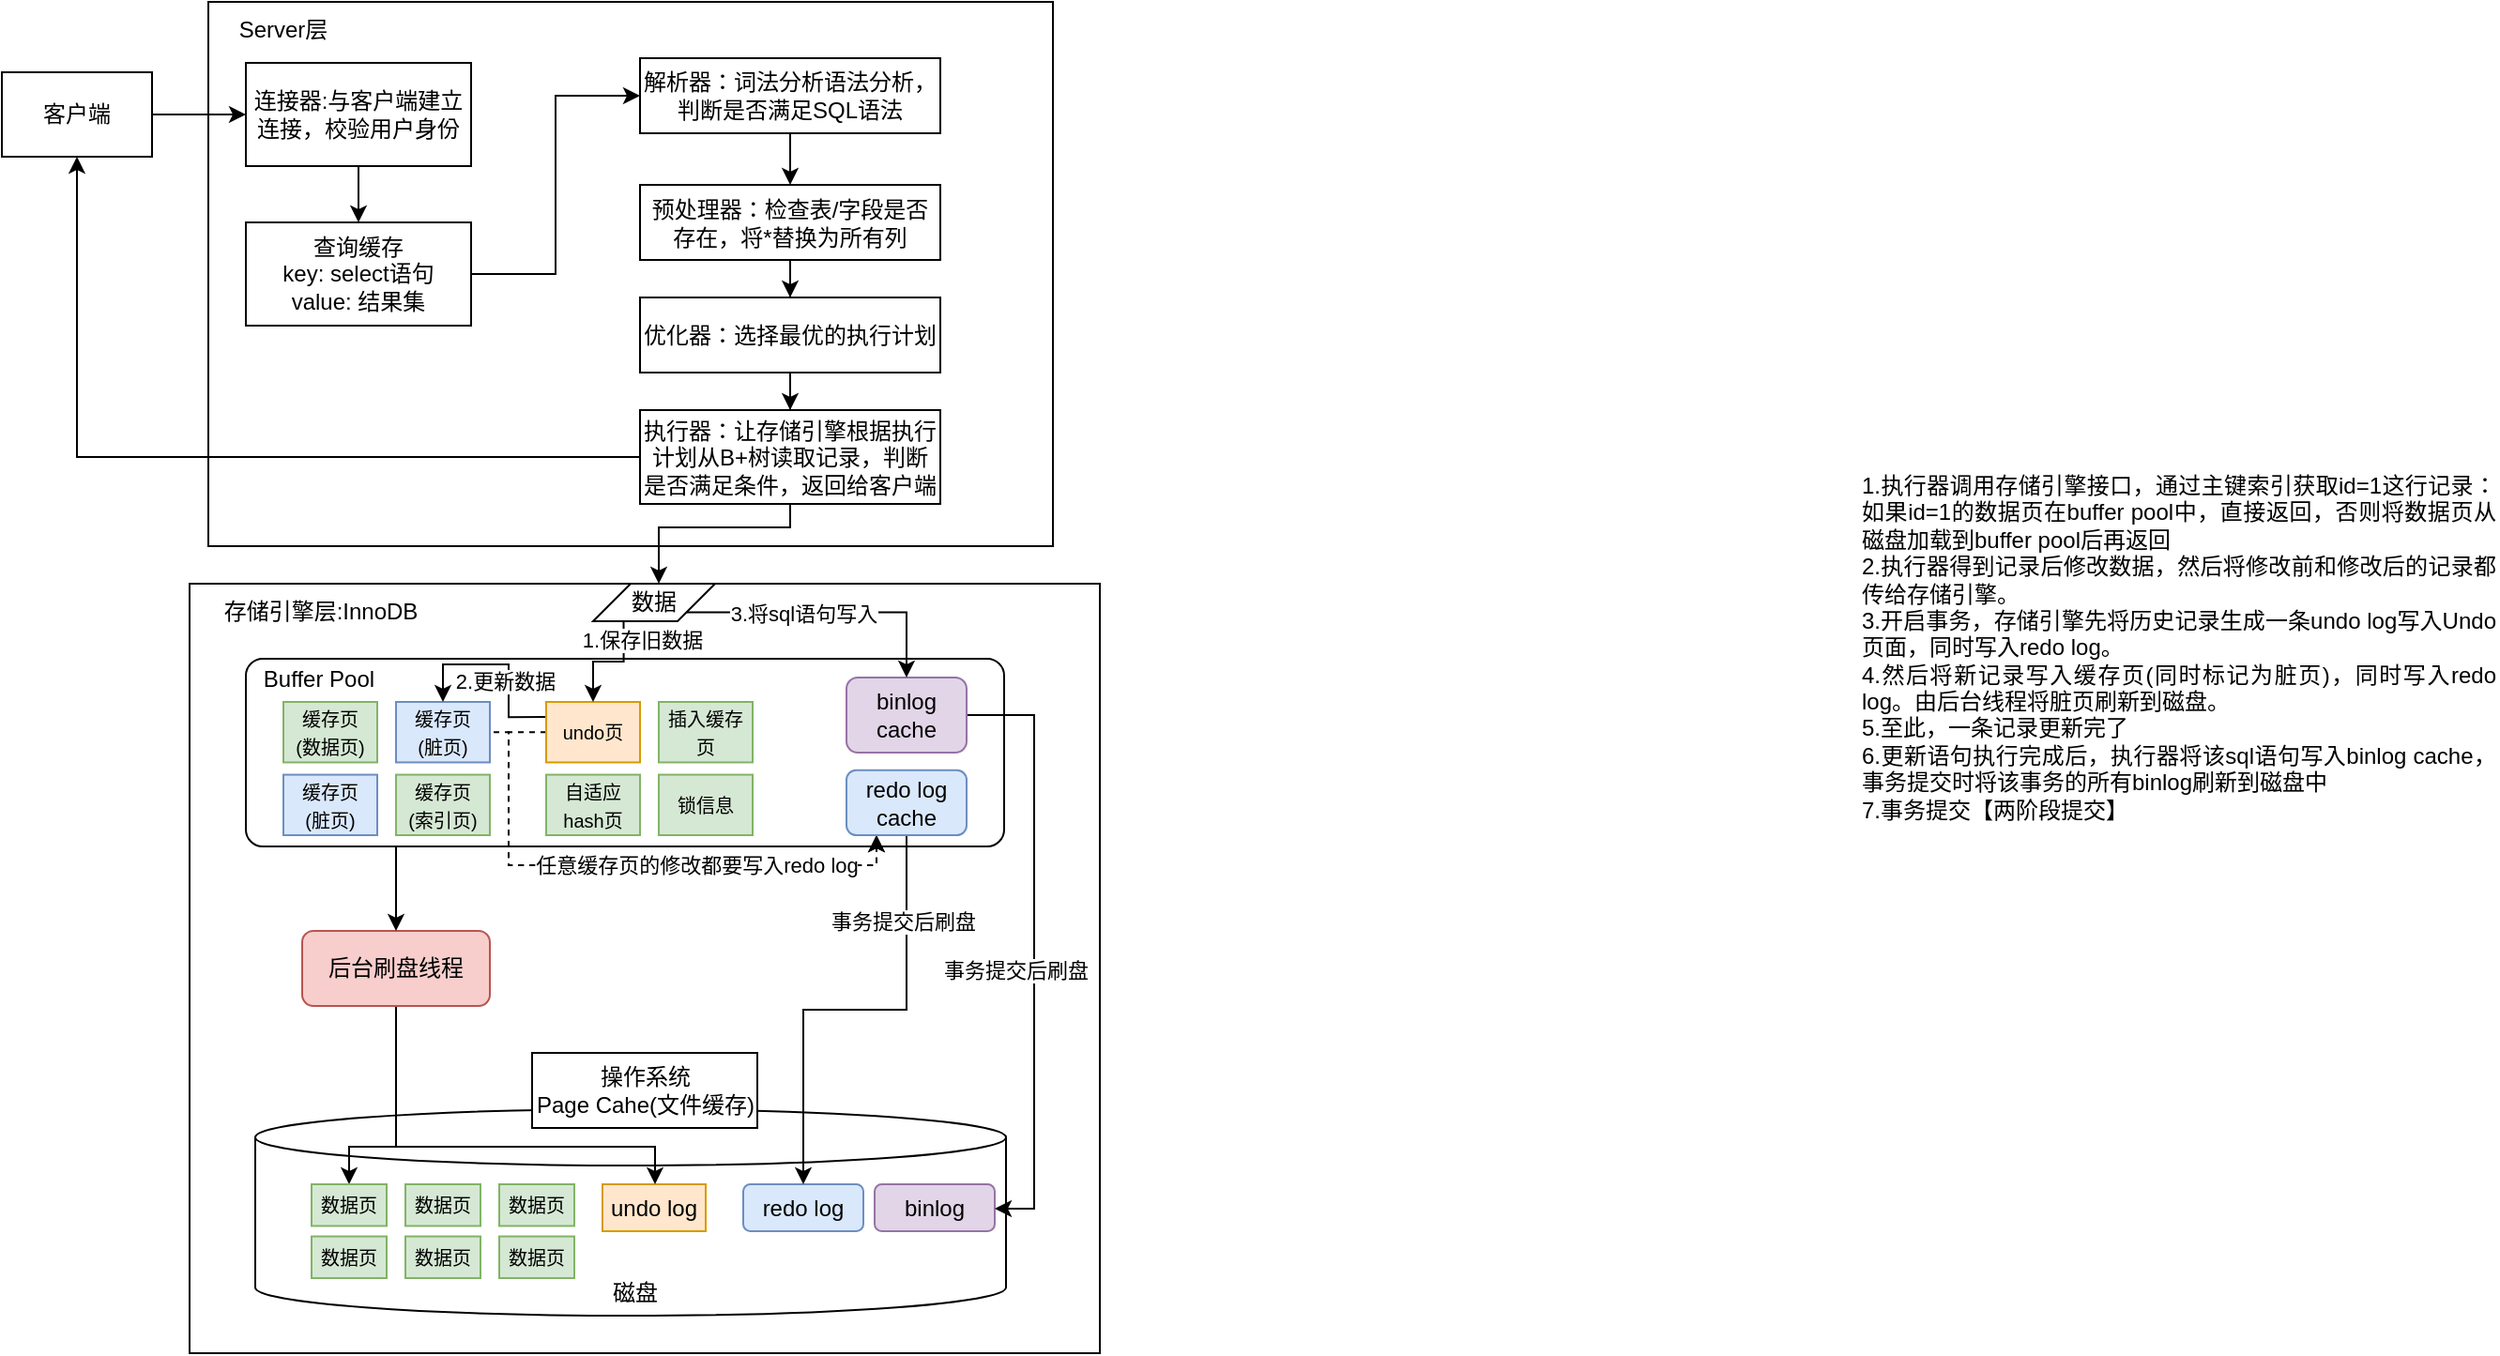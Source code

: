 <mxfile version="22.1.5" type="github">
  <diagram name="第 1 页" id="HqVkvYskfNYnTDdMrRLA">
    <mxGraphModel dx="1302" dy="462" grid="0" gridSize="10" guides="1" tooltips="1" connect="1" arrows="1" fold="1" page="0" pageScale="1" pageWidth="827" pageHeight="1169" background="none" math="0" shadow="0">
      <root>
        <mxCell id="0" />
        <mxCell id="1" parent="0" />
        <mxCell id="Hn--LBSwQNR10zAx2Buf-3" value="" style="rounded=0;whiteSpace=wrap;html=1;" parent="1" vertex="1">
          <mxGeometry x="60" y="10" width="450" height="290" as="geometry" />
        </mxCell>
        <mxCell id="Hn--LBSwQNR10zAx2Buf-4" value="" style="rounded=0;whiteSpace=wrap;html=1;" parent="1" vertex="1">
          <mxGeometry x="50" y="320" width="485" height="410" as="geometry" />
        </mxCell>
        <mxCell id="Hn--LBSwQNR10zAx2Buf-5" value="Server层" style="text;html=1;strokeColor=none;fillColor=none;align=center;verticalAlign=middle;whiteSpace=wrap;rounded=0;" parent="1" vertex="1">
          <mxGeometry x="70" y="10" width="60" height="30" as="geometry" />
        </mxCell>
        <mxCell id="Hn--LBSwQNR10zAx2Buf-6" value="存储引擎层:InnoDB" style="text;html=1;strokeColor=none;fillColor=none;align=center;verticalAlign=middle;whiteSpace=wrap;rounded=0;" parent="1" vertex="1">
          <mxGeometry x="65" y="320" width="110" height="30" as="geometry" />
        </mxCell>
        <mxCell id="jFpza9jx79DIbtN-fyIl-36" value="" style="edgeStyle=orthogonalEdgeStyle;rounded=0;orthogonalLoop=1;jettySize=auto;html=1;" edge="1" parent="1" source="Hn--LBSwQNR10zAx2Buf-7" target="jFpza9jx79DIbtN-fyIl-35">
          <mxGeometry relative="1" as="geometry" />
        </mxCell>
        <mxCell id="Hn--LBSwQNR10zAx2Buf-7" value="连接器:与客户端建立连接，校验用户身份" style="rounded=0;whiteSpace=wrap;html=1;" parent="1" vertex="1">
          <mxGeometry x="80" y="42.5" width="120" height="55" as="geometry" />
        </mxCell>
        <mxCell id="Hn--LBSwQNR10zAx2Buf-40" style="edgeStyle=orthogonalEdgeStyle;rounded=0;orthogonalLoop=1;jettySize=auto;html=1;exitX=1;exitY=0.5;exitDx=0;exitDy=0;entryX=0;entryY=0.5;entryDx=0;entryDy=0;" parent="1" source="Hn--LBSwQNR10zAx2Buf-8" target="Hn--LBSwQNR10zAx2Buf-7" edge="1">
          <mxGeometry relative="1" as="geometry" />
        </mxCell>
        <mxCell id="Hn--LBSwQNR10zAx2Buf-8" value="客户端" style="rounded=0;whiteSpace=wrap;html=1;" parent="1" vertex="1">
          <mxGeometry x="-50" y="47.5" width="80" height="45" as="geometry" />
        </mxCell>
        <mxCell id="Hn--LBSwQNR10zAx2Buf-10" value="" style="shape=cylinder3;whiteSpace=wrap;html=1;boundedLbl=1;backgroundOutline=1;size=15;" parent="1" vertex="1">
          <mxGeometry x="85" y="600" width="400" height="110" as="geometry" />
        </mxCell>
        <mxCell id="Hn--LBSwQNR10zAx2Buf-39" value="" style="edgeStyle=orthogonalEdgeStyle;rounded=0;orthogonalLoop=1;jettySize=auto;html=1;" parent="1" source="Hn--LBSwQNR10zAx2Buf-37" target="Hn--LBSwQNR10zAx2Buf-38" edge="1">
          <mxGeometry relative="1" as="geometry" />
        </mxCell>
        <mxCell id="Hn--LBSwQNR10zAx2Buf-37" value="解析器：词法分析语法分析，判断是否满足SQL语法" style="rounded=0;whiteSpace=wrap;html=1;" parent="1" vertex="1">
          <mxGeometry x="290" y="40" width="160" height="40" as="geometry" />
        </mxCell>
        <mxCell id="Hn--LBSwQNR10zAx2Buf-45" style="edgeStyle=orthogonalEdgeStyle;rounded=0;orthogonalLoop=1;jettySize=auto;html=1;" parent="1" source="Hn--LBSwQNR10zAx2Buf-38" target="Hn--LBSwQNR10zAx2Buf-42" edge="1">
          <mxGeometry relative="1" as="geometry" />
        </mxCell>
        <mxCell id="Hn--LBSwQNR10zAx2Buf-38" value="预处理器：检查表/字段是否存在，将*替换为所有列" style="whiteSpace=wrap;html=1;rounded=0;" parent="1" vertex="1">
          <mxGeometry x="290" y="107.5" width="160" height="40" as="geometry" />
        </mxCell>
        <mxCell id="Hn--LBSwQNR10zAx2Buf-46" style="edgeStyle=orthogonalEdgeStyle;rounded=0;orthogonalLoop=1;jettySize=auto;html=1;" parent="1" source="Hn--LBSwQNR10zAx2Buf-42" target="Hn--LBSwQNR10zAx2Buf-43" edge="1">
          <mxGeometry relative="1" as="geometry" />
        </mxCell>
        <mxCell id="Hn--LBSwQNR10zAx2Buf-42" value="优化器：选择最优的执行计划" style="whiteSpace=wrap;html=1;rounded=0;" parent="1" vertex="1">
          <mxGeometry x="290" y="167.5" width="160" height="40" as="geometry" />
        </mxCell>
        <mxCell id="Hn--LBSwQNR10zAx2Buf-48" style="edgeStyle=orthogonalEdgeStyle;rounded=0;orthogonalLoop=1;jettySize=auto;html=1;entryX=0.5;entryY=1;entryDx=0;entryDy=0;" parent="1" source="Hn--LBSwQNR10zAx2Buf-43" target="Hn--LBSwQNR10zAx2Buf-8" edge="1">
          <mxGeometry relative="1" as="geometry" />
        </mxCell>
        <mxCell id="Hn--LBSwQNR10zAx2Buf-43" value="执行器：让存储引擎根据执行计划从B+树读取记录，判断是否满足条件，返回给客户端" style="whiteSpace=wrap;html=1;rounded=0;" parent="1" vertex="1">
          <mxGeometry x="290" y="227.5" width="160" height="50" as="geometry" />
        </mxCell>
        <mxCell id="Hn--LBSwQNR10zAx2Buf-49" style="edgeStyle=orthogonalEdgeStyle;rounded=0;orthogonalLoop=1;jettySize=auto;html=1;" parent="1" source="Hn--LBSwQNR10zAx2Buf-43" edge="1">
          <mxGeometry relative="1" as="geometry">
            <mxPoint x="300" y="320" as="targetPoint" />
            <Array as="points">
              <mxPoint x="370" y="290" />
              <mxPoint x="300" y="290" />
            </Array>
          </mxGeometry>
        </mxCell>
        <mxCell id="jFpza9jx79DIbtN-fyIl-16" value="磁盘" style="text;html=1;strokeColor=none;fillColor=none;align=center;verticalAlign=middle;whiteSpace=wrap;rounded=0;" vertex="1" parent="1">
          <mxGeometry x="245" y="685" width="85" height="25" as="geometry" />
        </mxCell>
        <mxCell id="jFpza9jx79DIbtN-fyIl-17" value="redo log" style="rounded=1;whiteSpace=wrap;html=1;fillColor=#dae8fc;strokeColor=#6c8ebf;" vertex="1" parent="1">
          <mxGeometry x="345" y="640" width="64" height="25" as="geometry" />
        </mxCell>
        <mxCell id="jFpza9jx79DIbtN-fyIl-18" value="undo log" style="rounded=0;whiteSpace=wrap;html=1;fillColor=#ffe6cc;strokeColor=#d79b00;" vertex="1" parent="1">
          <mxGeometry x="270" y="640" width="55" height="25" as="geometry" />
        </mxCell>
        <mxCell id="jFpza9jx79DIbtN-fyIl-20" value="binlog" style="rounded=1;whiteSpace=wrap;html=1;fillColor=#e1d5e7;strokeColor=#9673a6;" vertex="1" parent="1">
          <mxGeometry x="415" y="640" width="64" height="25" as="geometry" />
        </mxCell>
        <mxCell id="jFpza9jx79DIbtN-fyIl-45" style="edgeStyle=orthogonalEdgeStyle;rounded=0;orthogonalLoop=1;jettySize=auto;html=1;entryX=0.5;entryY=0;entryDx=0;entryDy=0;" edge="1" parent="1" source="jFpza9jx79DIbtN-fyIl-23" target="jFpza9jx79DIbtN-fyIl-3">
          <mxGeometry relative="1" as="geometry">
            <Array as="points">
              <mxPoint x="160" y="620" />
              <mxPoint x="135" y="620" />
            </Array>
          </mxGeometry>
        </mxCell>
        <mxCell id="jFpza9jx79DIbtN-fyIl-72" style="edgeStyle=orthogonalEdgeStyle;rounded=0;orthogonalLoop=1;jettySize=auto;html=1;exitX=0.5;exitY=1;exitDx=0;exitDy=0;" edge="1" parent="1" source="jFpza9jx79DIbtN-fyIl-23" target="jFpza9jx79DIbtN-fyIl-18">
          <mxGeometry relative="1" as="geometry">
            <Array as="points">
              <mxPoint x="160" y="620" />
              <mxPoint x="298" y="620" />
            </Array>
          </mxGeometry>
        </mxCell>
        <mxCell id="jFpza9jx79DIbtN-fyIl-23" value="后台刷盘线程" style="rounded=1;whiteSpace=wrap;html=1;arcSize=15;fillColor=#f8cecc;strokeColor=#b85450;" vertex="1" parent="1">
          <mxGeometry x="110" y="505" width="100" height="40" as="geometry" />
        </mxCell>
        <mxCell id="jFpza9jx79DIbtN-fyIl-24" value="" style="group" vertex="1" connectable="0" parent="1">
          <mxGeometry x="115" y="640" width="140" height="50" as="geometry" />
        </mxCell>
        <mxCell id="jFpza9jx79DIbtN-fyIl-3" value="&lt;font style=&quot;font-size: 10px;&quot;&gt;数据页&lt;/font&gt;" style="rounded=0;whiteSpace=wrap;html=1;fillColor=#d5e8d4;strokeColor=#82b366;" vertex="1" parent="jFpza9jx79DIbtN-fyIl-24">
          <mxGeometry width="40" height="22.222" as="geometry" />
        </mxCell>
        <mxCell id="jFpza9jx79DIbtN-fyIl-4" value="&lt;font style=&quot;font-size: 10px;&quot;&gt;数据页&lt;/font&gt;" style="rounded=0;whiteSpace=wrap;html=1;fillColor=#d5e8d4;strokeColor=#82b366;" vertex="1" parent="jFpza9jx79DIbtN-fyIl-24">
          <mxGeometry x="50" width="40" height="22.222" as="geometry" />
        </mxCell>
        <mxCell id="jFpza9jx79DIbtN-fyIl-5" value="&lt;font style=&quot;font-size: 10px;&quot;&gt;数据页&lt;/font&gt;" style="rounded=0;whiteSpace=wrap;html=1;fillColor=#d5e8d4;strokeColor=#82b366;" vertex="1" parent="jFpza9jx79DIbtN-fyIl-24">
          <mxGeometry x="100" width="40" height="22.222" as="geometry" />
        </mxCell>
        <mxCell id="jFpza9jx79DIbtN-fyIl-12" value="&lt;font style=&quot;font-size: 10px;&quot;&gt;数据页&lt;/font&gt;" style="rounded=0;whiteSpace=wrap;html=1;fillColor=#d5e8d4;strokeColor=#82b366;" vertex="1" parent="jFpza9jx79DIbtN-fyIl-24">
          <mxGeometry y="27.778" width="40" height="22.222" as="geometry" />
        </mxCell>
        <mxCell id="jFpza9jx79DIbtN-fyIl-13" value="&lt;font style=&quot;font-size: 10px;&quot;&gt;数据页&lt;/font&gt;" style="rounded=0;whiteSpace=wrap;html=1;fillColor=#d5e8d4;strokeColor=#82b366;" vertex="1" parent="jFpza9jx79DIbtN-fyIl-24">
          <mxGeometry x="50" y="27.778" width="40" height="22.222" as="geometry" />
        </mxCell>
        <mxCell id="jFpza9jx79DIbtN-fyIl-14" value="&lt;font style=&quot;font-size: 10px;&quot;&gt;数据页&lt;/font&gt;" style="rounded=0;whiteSpace=wrap;html=1;fillColor=#d5e8d4;strokeColor=#82b366;" vertex="1" parent="jFpza9jx79DIbtN-fyIl-24">
          <mxGeometry x="100" y="27.778" width="40" height="22.222" as="geometry" />
        </mxCell>
        <mxCell id="jFpza9jx79DIbtN-fyIl-34" value="操作系统 &lt;br&gt;Page Cahe(文件缓存)" style="rounded=0;whiteSpace=wrap;html=1;" vertex="1" parent="1">
          <mxGeometry x="232.5" y="570" width="120" height="40" as="geometry" />
        </mxCell>
        <mxCell id="jFpza9jx79DIbtN-fyIl-39" style="edgeStyle=orthogonalEdgeStyle;rounded=0;orthogonalLoop=1;jettySize=auto;html=1;entryX=0;entryY=0.5;entryDx=0;entryDy=0;" edge="1" parent="1" source="jFpza9jx79DIbtN-fyIl-35" target="Hn--LBSwQNR10zAx2Buf-37">
          <mxGeometry relative="1" as="geometry" />
        </mxCell>
        <mxCell id="jFpza9jx79DIbtN-fyIl-35" value="查询缓存&lt;br&gt;key: select语句&lt;br&gt;value: 结果集" style="rounded=0;whiteSpace=wrap;html=1;" vertex="1" parent="1">
          <mxGeometry x="80" y="127.5" width="120" height="55" as="geometry" />
        </mxCell>
        <mxCell id="jFpza9jx79DIbtN-fyIl-46" value="&lt;div style=&quot;text-align: justify;&quot;&gt;&lt;span style=&quot;background-color: initial;&quot;&gt;1.执行器调用存储引擎接口，通过主键索引获取id=1这行记录：如果id=1的数据页在buffer pool中，直接返回，否则将数据页从磁盘加载到buffer pool后再返回&lt;/span&gt;&lt;/div&gt;&lt;div style=&quot;text-align: justify;&quot;&gt;&lt;span style=&quot;background-color: initial;&quot;&gt;2.执行器得到记录后修改数据，然后将修改前和修改后的记录都传给存储引擎。&lt;/span&gt;&lt;/div&gt;&lt;div style=&quot;text-align: justify;&quot;&gt;&lt;span style=&quot;background-color: initial;&quot;&gt;3.开启事务，存储引擎先将历史记录生成一条undo log写入Undo页面，同时写入redo log。&lt;/span&gt;&lt;/div&gt;&lt;div style=&quot;text-align: justify;&quot;&gt;&lt;span style=&quot;background-color: initial;&quot;&gt;4.然后将新记录写入缓存页(同时标记为脏页)，同时写入redo log。由后台线程将脏页刷新到磁盘。&lt;/span&gt;&lt;/div&gt;&lt;div style=&quot;text-align: justify;&quot;&gt;&lt;span style=&quot;background-color: initial;&quot;&gt;5.至此，一条记录更新完了&lt;/span&gt;&lt;/div&gt;&lt;div style=&quot;text-align: justify;&quot;&gt;&lt;span style=&quot;background-color: initial;&quot;&gt;6.更新语句执行完成后，执行器将该sql语句写入binlog cache，事务提交时将该事务的所有binlog刷新到磁盘中&lt;/span&gt;&lt;/div&gt;&lt;div style=&quot;text-align: justify;&quot;&gt;&lt;span style=&quot;background-color: initial;&quot;&gt;7.事务提交【两阶段提交】&lt;/span&gt;&lt;/div&gt;" style="text;html=1;strokeColor=none;fillColor=none;align=center;verticalAlign=middle;whiteSpace=wrap;rounded=0;" vertex="1" parent="1">
          <mxGeometry x="940" y="254" width="340" height="200" as="geometry" />
        </mxCell>
        <mxCell id="jFpza9jx79DIbtN-fyIl-74" style="edgeStyle=orthogonalEdgeStyle;rounded=0;orthogonalLoop=1;jettySize=auto;html=1;exitX=0.25;exitY=1;exitDx=0;exitDy=0;entryX=0.5;entryY=0;entryDx=0;entryDy=0;" edge="1" parent="1" source="jFpza9jx79DIbtN-fyIl-1" target="jFpza9jx79DIbtN-fyIl-23">
          <mxGeometry relative="1" as="geometry">
            <Array as="points">
              <mxPoint x="160" y="460" />
            </Array>
          </mxGeometry>
        </mxCell>
        <mxCell id="jFpza9jx79DIbtN-fyIl-1" value="" style="rounded=1;whiteSpace=wrap;html=1;arcSize=9;" vertex="1" parent="1">
          <mxGeometry x="80" y="360" width="404" height="100" as="geometry" />
        </mxCell>
        <mxCell id="jFpza9jx79DIbtN-fyIl-27" value="&lt;font style=&quot;font-size: 10px;&quot;&gt;缓存页&lt;br&gt;(数据页)&lt;br&gt;&lt;/font&gt;" style="rounded=0;whiteSpace=wrap;html=1;fillColor=#d5e8d4;strokeColor=#82b366;" vertex="1" parent="1">
          <mxGeometry x="100" y="383" width="50" height="32.22" as="geometry" />
        </mxCell>
        <mxCell id="jFpza9jx79DIbtN-fyIl-65" style="edgeStyle=orthogonalEdgeStyle;rounded=0;orthogonalLoop=1;jettySize=auto;html=1;exitX=1;exitY=0.5;exitDx=0;exitDy=0;entryX=0.25;entryY=1;entryDx=0;entryDy=0;dashed=1;" edge="1" parent="1" target="jFpza9jx79DIbtN-fyIl-49">
          <mxGeometry relative="1" as="geometry">
            <mxPoint x="206" y="399.11" as="sourcePoint" />
            <mxPoint x="398" y="445.347" as="targetPoint" />
            <Array as="points">
              <mxPoint x="220" y="399" />
              <mxPoint x="220" y="470" />
              <mxPoint x="416" y="470" />
            </Array>
          </mxGeometry>
        </mxCell>
        <mxCell id="jFpza9jx79DIbtN-fyIl-28" value="&lt;font style=&quot;font-size: 10px;&quot;&gt;缓存页&lt;br&gt;(脏页)&lt;/font&gt;" style="rounded=0;whiteSpace=wrap;html=1;fillColor=#dae8fc;strokeColor=#6c8ebf;" vertex="1" parent="1">
          <mxGeometry x="160" y="383" width="50" height="32.22" as="geometry" />
        </mxCell>
        <mxCell id="jFpza9jx79DIbtN-fyIl-2" value="Buffer Pool" style="text;html=1;strokeColor=none;fillColor=none;align=center;verticalAlign=middle;whiteSpace=wrap;rounded=0;" vertex="1" parent="1">
          <mxGeometry x="79" y="356" width="80" height="30" as="geometry" />
        </mxCell>
        <mxCell id="jFpza9jx79DIbtN-fyIl-32" value="&lt;font style=&quot;font-size: 10px;&quot;&gt;缓存页&lt;br&gt;(索引页)&lt;br&gt;&lt;/font&gt;" style="rounded=0;whiteSpace=wrap;html=1;fillColor=#d5e8d4;strokeColor=#82b366;" vertex="1" parent="1">
          <mxGeometry x="160" y="421.78" width="50" height="32.22" as="geometry" />
        </mxCell>
        <mxCell id="jFpza9jx79DIbtN-fyIl-33" value="&lt;font style=&quot;font-size: 10px;&quot;&gt;缓存页&lt;br&gt;(脏页)&lt;/font&gt;" style="rounded=0;whiteSpace=wrap;html=1;fillColor=#dae8fc;strokeColor=#6c8ebf;" vertex="1" parent="1">
          <mxGeometry x="100" y="421.78" width="50" height="32.22" as="geometry" />
        </mxCell>
        <mxCell id="jFpza9jx79DIbtN-fyIl-62" style="edgeStyle=orthogonalEdgeStyle;rounded=0;orthogonalLoop=1;jettySize=auto;html=1;exitX=0;exitY=0.25;exitDx=0;exitDy=0;entryX=0.5;entryY=0;entryDx=0;entryDy=0;" edge="1" parent="1" source="jFpza9jx79DIbtN-fyIl-40" target="jFpza9jx79DIbtN-fyIl-28">
          <mxGeometry relative="1" as="geometry" />
        </mxCell>
        <mxCell id="jFpza9jx79DIbtN-fyIl-63" value="2.更新数据" style="edgeLabel;html=1;align=center;verticalAlign=middle;resizable=0;points=[];" vertex="1" connectable="0" parent="jFpza9jx79DIbtN-fyIl-62">
          <mxGeometry x="-0.236" y="2" relative="1" as="geometry">
            <mxPoint as="offset" />
          </mxGeometry>
        </mxCell>
        <mxCell id="jFpza9jx79DIbtN-fyIl-67" style="edgeStyle=orthogonalEdgeStyle;rounded=0;orthogonalLoop=1;jettySize=auto;html=1;exitX=0;exitY=0.5;exitDx=0;exitDy=0;entryX=0.25;entryY=1;entryDx=0;entryDy=0;dashed=1;" edge="1" parent="1" source="jFpza9jx79DIbtN-fyIl-40" target="jFpza9jx79DIbtN-fyIl-49">
          <mxGeometry relative="1" as="geometry">
            <Array as="points">
              <mxPoint x="220" y="399" />
              <mxPoint x="220" y="470" />
              <mxPoint x="416" y="470" />
            </Array>
          </mxGeometry>
        </mxCell>
        <mxCell id="jFpza9jx79DIbtN-fyIl-68" value="任意缓存页的修改都要写入redo log" style="edgeLabel;html=1;align=center;verticalAlign=middle;resizable=0;points=[];" vertex="1" connectable="0" parent="jFpza9jx79DIbtN-fyIl-67">
          <mxGeometry x="0.364" y="-3" relative="1" as="geometry">
            <mxPoint x="-16" y="-3" as="offset" />
          </mxGeometry>
        </mxCell>
        <mxCell id="jFpza9jx79DIbtN-fyIl-40" value="&lt;font style=&quot;font-size: 10px;&quot;&gt;undo页&lt;br&gt;&lt;/font&gt;" style="rounded=0;whiteSpace=wrap;html=1;fillColor=#ffe6cc;strokeColor=#d79b00;" vertex="1" parent="1">
          <mxGeometry x="240" y="383" width="50" height="32.22" as="geometry" />
        </mxCell>
        <mxCell id="jFpza9jx79DIbtN-fyIl-41" value="&lt;font style=&quot;font-size: 10px;&quot;&gt;插入缓存页&lt;br&gt;&lt;/font&gt;" style="rounded=0;whiteSpace=wrap;html=1;fillColor=#d5e8d4;strokeColor=#82b366;" vertex="1" parent="1">
          <mxGeometry x="300" y="383" width="50" height="32.22" as="geometry" />
        </mxCell>
        <mxCell id="jFpza9jx79DIbtN-fyIl-42" value="&lt;font style=&quot;font-size: 10px;&quot;&gt;自适应hash页&lt;br&gt;&lt;/font&gt;" style="rounded=0;whiteSpace=wrap;html=1;fillColor=#d5e8d4;strokeColor=#82b366;" vertex="1" parent="1">
          <mxGeometry x="240" y="421.78" width="50" height="32.22" as="geometry" />
        </mxCell>
        <mxCell id="jFpza9jx79DIbtN-fyIl-43" value="&lt;font style=&quot;font-size: 10px;&quot;&gt;锁信息&lt;br&gt;&lt;/font&gt;" style="rounded=0;whiteSpace=wrap;html=1;fillColor=#d5e8d4;strokeColor=#82b366;" vertex="1" parent="1">
          <mxGeometry x="300" y="421.78" width="50" height="32.22" as="geometry" />
        </mxCell>
        <mxCell id="jFpza9jx79DIbtN-fyIl-52" style="edgeStyle=orthogonalEdgeStyle;rounded=0;orthogonalLoop=1;jettySize=auto;html=1;" edge="1" parent="1" source="jFpza9jx79DIbtN-fyIl-47" target="jFpza9jx79DIbtN-fyIl-20">
          <mxGeometry relative="1" as="geometry">
            <Array as="points">
              <mxPoint x="500" y="390" />
              <mxPoint x="500" y="653" />
            </Array>
          </mxGeometry>
        </mxCell>
        <mxCell id="jFpza9jx79DIbtN-fyIl-54" value="事务提交后刷盘" style="edgeLabel;html=1;align=center;verticalAlign=middle;resizable=0;points=[];" vertex="1" connectable="0" parent="jFpza9jx79DIbtN-fyIl-52">
          <mxGeometry x="0.146" y="-1" relative="1" as="geometry">
            <mxPoint x="-9" y="-12" as="offset" />
          </mxGeometry>
        </mxCell>
        <mxCell id="jFpza9jx79DIbtN-fyIl-47" value="binlog cache" style="rounded=1;whiteSpace=wrap;html=1;fillColor=#e1d5e7;strokeColor=#9673a6;" vertex="1" parent="1">
          <mxGeometry x="400" y="370" width="64" height="40" as="geometry" />
        </mxCell>
        <mxCell id="jFpza9jx79DIbtN-fyIl-51" style="edgeStyle=orthogonalEdgeStyle;rounded=0;orthogonalLoop=1;jettySize=auto;html=1;" edge="1" parent="1" source="jFpza9jx79DIbtN-fyIl-49" target="jFpza9jx79DIbtN-fyIl-17">
          <mxGeometry relative="1" as="geometry" />
        </mxCell>
        <mxCell id="jFpza9jx79DIbtN-fyIl-53" value="事务提交后刷盘" style="edgeLabel;html=1;align=center;verticalAlign=middle;resizable=0;points=[];" vertex="1" connectable="0" parent="jFpza9jx79DIbtN-fyIl-51">
          <mxGeometry x="-0.01" y="2" relative="1" as="geometry">
            <mxPoint x="24" y="-49" as="offset" />
          </mxGeometry>
        </mxCell>
        <mxCell id="jFpza9jx79DIbtN-fyIl-49" value="redo log&lt;br&gt;cache" style="rounded=1;whiteSpace=wrap;html=1;fillColor=#dae8fc;strokeColor=#6c8ebf;" vertex="1" parent="1">
          <mxGeometry x="400" y="419.39" width="64" height="34.61" as="geometry" />
        </mxCell>
        <mxCell id="jFpza9jx79DIbtN-fyIl-57" style="edgeStyle=orthogonalEdgeStyle;rounded=0;orthogonalLoop=1;jettySize=auto;html=1;exitX=0.25;exitY=1;exitDx=0;exitDy=0;entryX=0.5;entryY=0;entryDx=0;entryDy=0;" edge="1" parent="1" source="jFpza9jx79DIbtN-fyIl-56" target="jFpza9jx79DIbtN-fyIl-40">
          <mxGeometry relative="1" as="geometry" />
        </mxCell>
        <mxCell id="jFpza9jx79DIbtN-fyIl-58" value="1.保存旧数据" style="edgeLabel;html=1;align=center;verticalAlign=middle;resizable=0;points=[];" vertex="1" connectable="0" parent="jFpza9jx79DIbtN-fyIl-57">
          <mxGeometry x="-0.438" y="-4" relative="1" as="geometry">
            <mxPoint x="13" y="-7" as="offset" />
          </mxGeometry>
        </mxCell>
        <mxCell id="jFpza9jx79DIbtN-fyIl-69" style="edgeStyle=orthogonalEdgeStyle;rounded=0;orthogonalLoop=1;jettySize=auto;html=1;exitX=1;exitY=1;exitDx=0;exitDy=0;" edge="1" parent="1" source="jFpza9jx79DIbtN-fyIl-56" target="jFpza9jx79DIbtN-fyIl-47">
          <mxGeometry relative="1" as="geometry" />
        </mxCell>
        <mxCell id="jFpza9jx79DIbtN-fyIl-70" value="3.将sql语句写入" style="edgeLabel;html=1;align=center;verticalAlign=middle;resizable=0;points=[];" vertex="1" connectable="0" parent="jFpza9jx79DIbtN-fyIl-69">
          <mxGeometry x="-0.145" y="-4" relative="1" as="geometry">
            <mxPoint x="-3" y="-4" as="offset" />
          </mxGeometry>
        </mxCell>
        <mxCell id="jFpza9jx79DIbtN-fyIl-56" value="数据" style="shape=parallelogram;perimeter=parallelogramPerimeter;whiteSpace=wrap;html=1;fixedSize=1;" vertex="1" parent="1">
          <mxGeometry x="265" y="320" width="65" height="20" as="geometry" />
        </mxCell>
      </root>
    </mxGraphModel>
  </diagram>
</mxfile>
